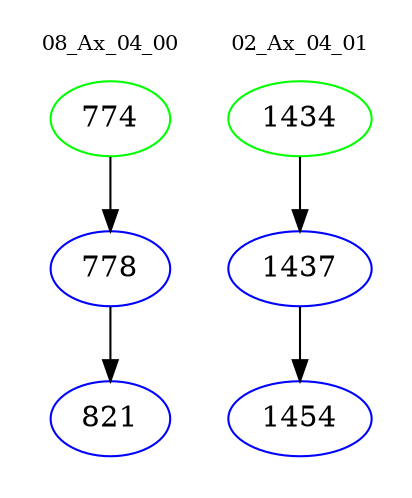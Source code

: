 digraph{
subgraph cluster_0 {
color = white
label = "08_Ax_04_00";
fontsize=10;
T0_774 [label="774", color="green"]
T0_774 -> T0_778 [color="black"]
T0_778 [label="778", color="blue"]
T0_778 -> T0_821 [color="black"]
T0_821 [label="821", color="blue"]
}
subgraph cluster_1 {
color = white
label = "02_Ax_04_01";
fontsize=10;
T1_1434 [label="1434", color="green"]
T1_1434 -> T1_1437 [color="black"]
T1_1437 [label="1437", color="blue"]
T1_1437 -> T1_1454 [color="black"]
T1_1454 [label="1454", color="blue"]
}
}
